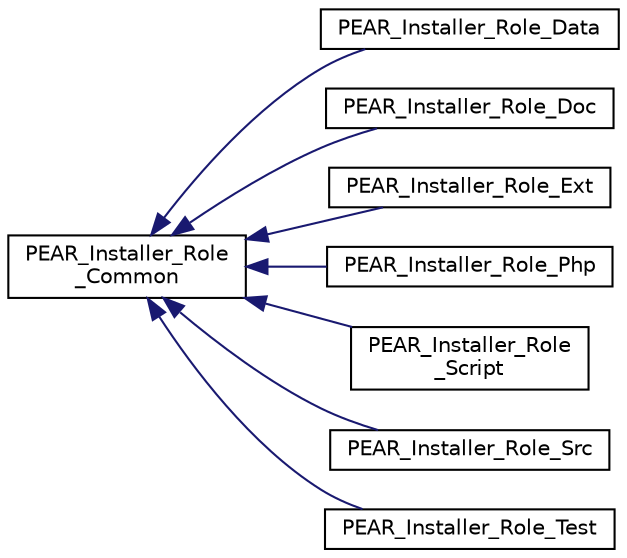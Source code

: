 digraph "Graphical Class Hierarchy"
{
 // LATEX_PDF_SIZE
  edge [fontname="Helvetica",fontsize="10",labelfontname="Helvetica",labelfontsize="10"];
  node [fontname="Helvetica",fontsize="10",shape=record];
  rankdir="LR";
  Node0 [label="PEAR_Installer_Role\l_Common",height=0.2,width=0.4,color="black", fillcolor="white", style="filled",URL="$classPEAR__Installer__Role__Common.html",tooltip=" "];
  Node0 -> Node1 [dir="back",color="midnightblue",fontsize="10",style="solid",fontname="Helvetica"];
  Node1 [label="PEAR_Installer_Role_Data",height=0.2,width=0.4,color="black", fillcolor="white", style="filled",URL="$classPEAR__Installer__Role__Data.html",tooltip=" "];
  Node0 -> Node2 [dir="back",color="midnightblue",fontsize="10",style="solid",fontname="Helvetica"];
  Node2 [label="PEAR_Installer_Role_Doc",height=0.2,width=0.4,color="black", fillcolor="white", style="filled",URL="$classPEAR__Installer__Role__Doc.html",tooltip=" "];
  Node0 -> Node3 [dir="back",color="midnightblue",fontsize="10",style="solid",fontname="Helvetica"];
  Node3 [label="PEAR_Installer_Role_Ext",height=0.2,width=0.4,color="black", fillcolor="white", style="filled",URL="$classPEAR__Installer__Role__Ext.html",tooltip=" "];
  Node0 -> Node4 [dir="back",color="midnightblue",fontsize="10",style="solid",fontname="Helvetica"];
  Node4 [label="PEAR_Installer_Role_Php",height=0.2,width=0.4,color="black", fillcolor="white", style="filled",URL="$classPEAR__Installer__Role__Php.html",tooltip=" "];
  Node0 -> Node5 [dir="back",color="midnightblue",fontsize="10",style="solid",fontname="Helvetica"];
  Node5 [label="PEAR_Installer_Role\l_Script",height=0.2,width=0.4,color="black", fillcolor="white", style="filled",URL="$classPEAR__Installer__Role__Script.html",tooltip=" "];
  Node0 -> Node6 [dir="back",color="midnightblue",fontsize="10",style="solid",fontname="Helvetica"];
  Node6 [label="PEAR_Installer_Role_Src",height=0.2,width=0.4,color="black", fillcolor="white", style="filled",URL="$classPEAR__Installer__Role__Src.html",tooltip=" "];
  Node0 -> Node7 [dir="back",color="midnightblue",fontsize="10",style="solid",fontname="Helvetica"];
  Node7 [label="PEAR_Installer_Role_Test",height=0.2,width=0.4,color="black", fillcolor="white", style="filled",URL="$classPEAR__Installer__Role__Test.html",tooltip=" "];
}
